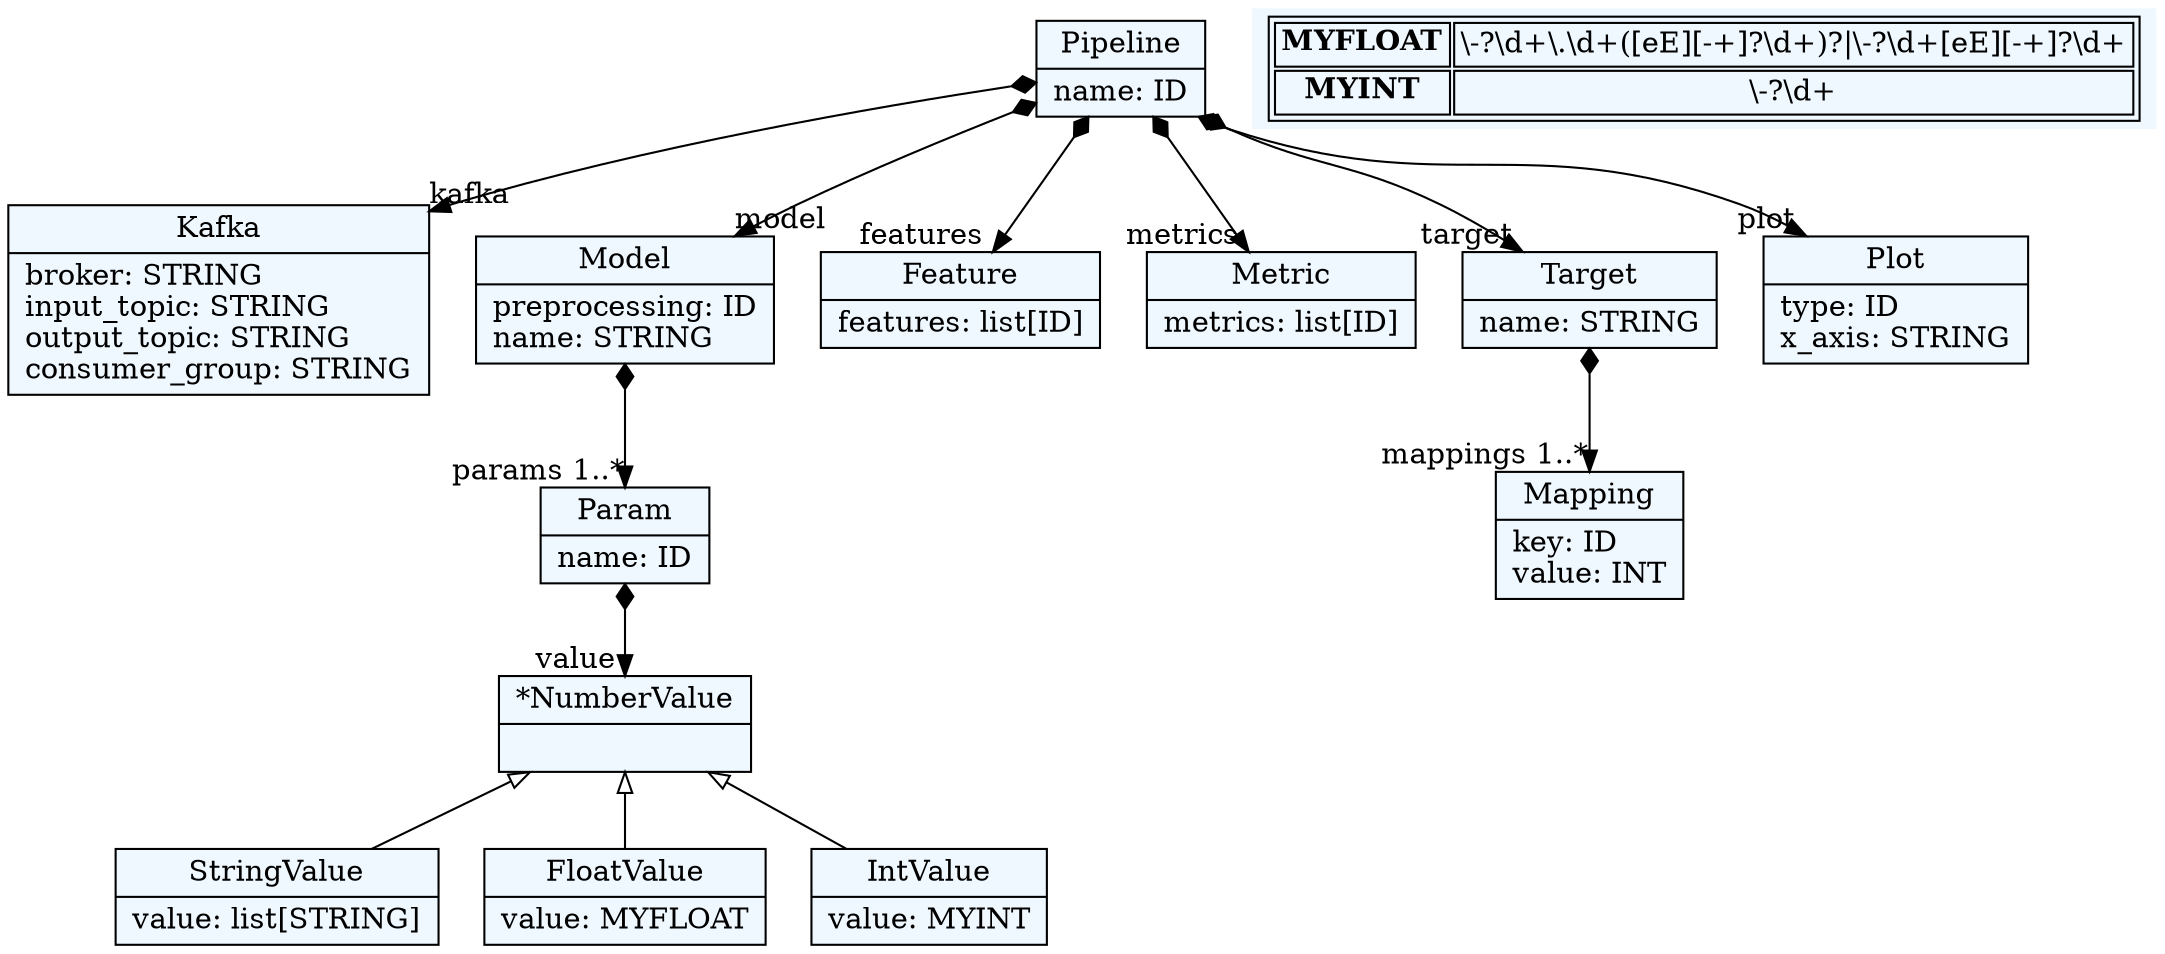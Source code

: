 
    digraph textX {
    fontname = "Bitstream Vera Sans"
    fontsize = 8
    node[
        shape=record,
        style=filled,
        fillcolor=aliceblue
    ]
    nodesep = 0.3
    edge[dir=black,arrowtail=empty]


130655181896352[ label="{Pipeline|name: ID\l}"]

130655181967616[ label="{Kafka|broker: STRING\linput_topic: STRING\loutput_topic: STRING\lconsumer_group: STRING\l}"]

130655181967520[ label="{Model|preprocessing: ID\lname: STRING\l}"]

130655181967568[ label="{Param|name: ID\l}"]

130655181970736[ label="{*NumberValue|}"]

130655181971888[ label="{StringValue|value: list[STRING]\l}"]

130655181971312[ label="{FloatValue|value: MYFLOAT\l}"]

130655181970688[ label="{IntValue|value: MYINT\l}"]

130655185742512[ label="{Feature|features: list[ID]\l}"]

130655181966608[ label="{Metric|metrics: list[ID]\l}"]

130655181964928[ label="{Target|name: STRING\l}"]

130655181970352[ label="{Mapping|key: ID\lvalue: INT\l}"]

130655181963872[ label="{Plot|type: ID\lx_axis: STRING\l}"]



130655181896352 -> 130655181967616[arrowtail=diamond, dir=both, headlabel="kafka "]
130655181896352 -> 130655181967520[arrowtail=diamond, dir=both, headlabel="model "]
130655181896352 -> 130655185742512[arrowtail=diamond, dir=both, headlabel="features "]
130655181896352 -> 130655181966608[arrowtail=diamond, dir=both, headlabel="metrics "]
130655181896352 -> 130655181964928[arrowtail=diamond, dir=both, headlabel="target "]
130655181896352 -> 130655181963872[arrowtail=diamond, dir=both, headlabel="plot "]
130655181967520 -> 130655181967568[arrowtail=diamond, dir=both, headlabel="params 1..*"]
130655181967568 -> 130655181970736[arrowtail=diamond, dir=both, headlabel="value "]
130655181970736 -> 130655181971312 [dir=back]
130655181970736 -> 130655181970688 [dir=back]
130655181970736 -> 130655181971888 [dir=back]
130655181964928 -> 130655181970352[arrowtail=diamond, dir=both, headlabel="mappings 1..*"]
match_rules [ shape=plaintext, label=< <table>
	<tr>
		<td><b>MYFLOAT</b></td><td>\-?\d+\.\d+([eE][-+]?\d+)?|\-?\d+[eE][-+]?\d+</td>
	</tr>
	<tr>
		<td><b>MYINT</b></td><td>\-?\d+</td>
	</tr>
</table> >]


}
